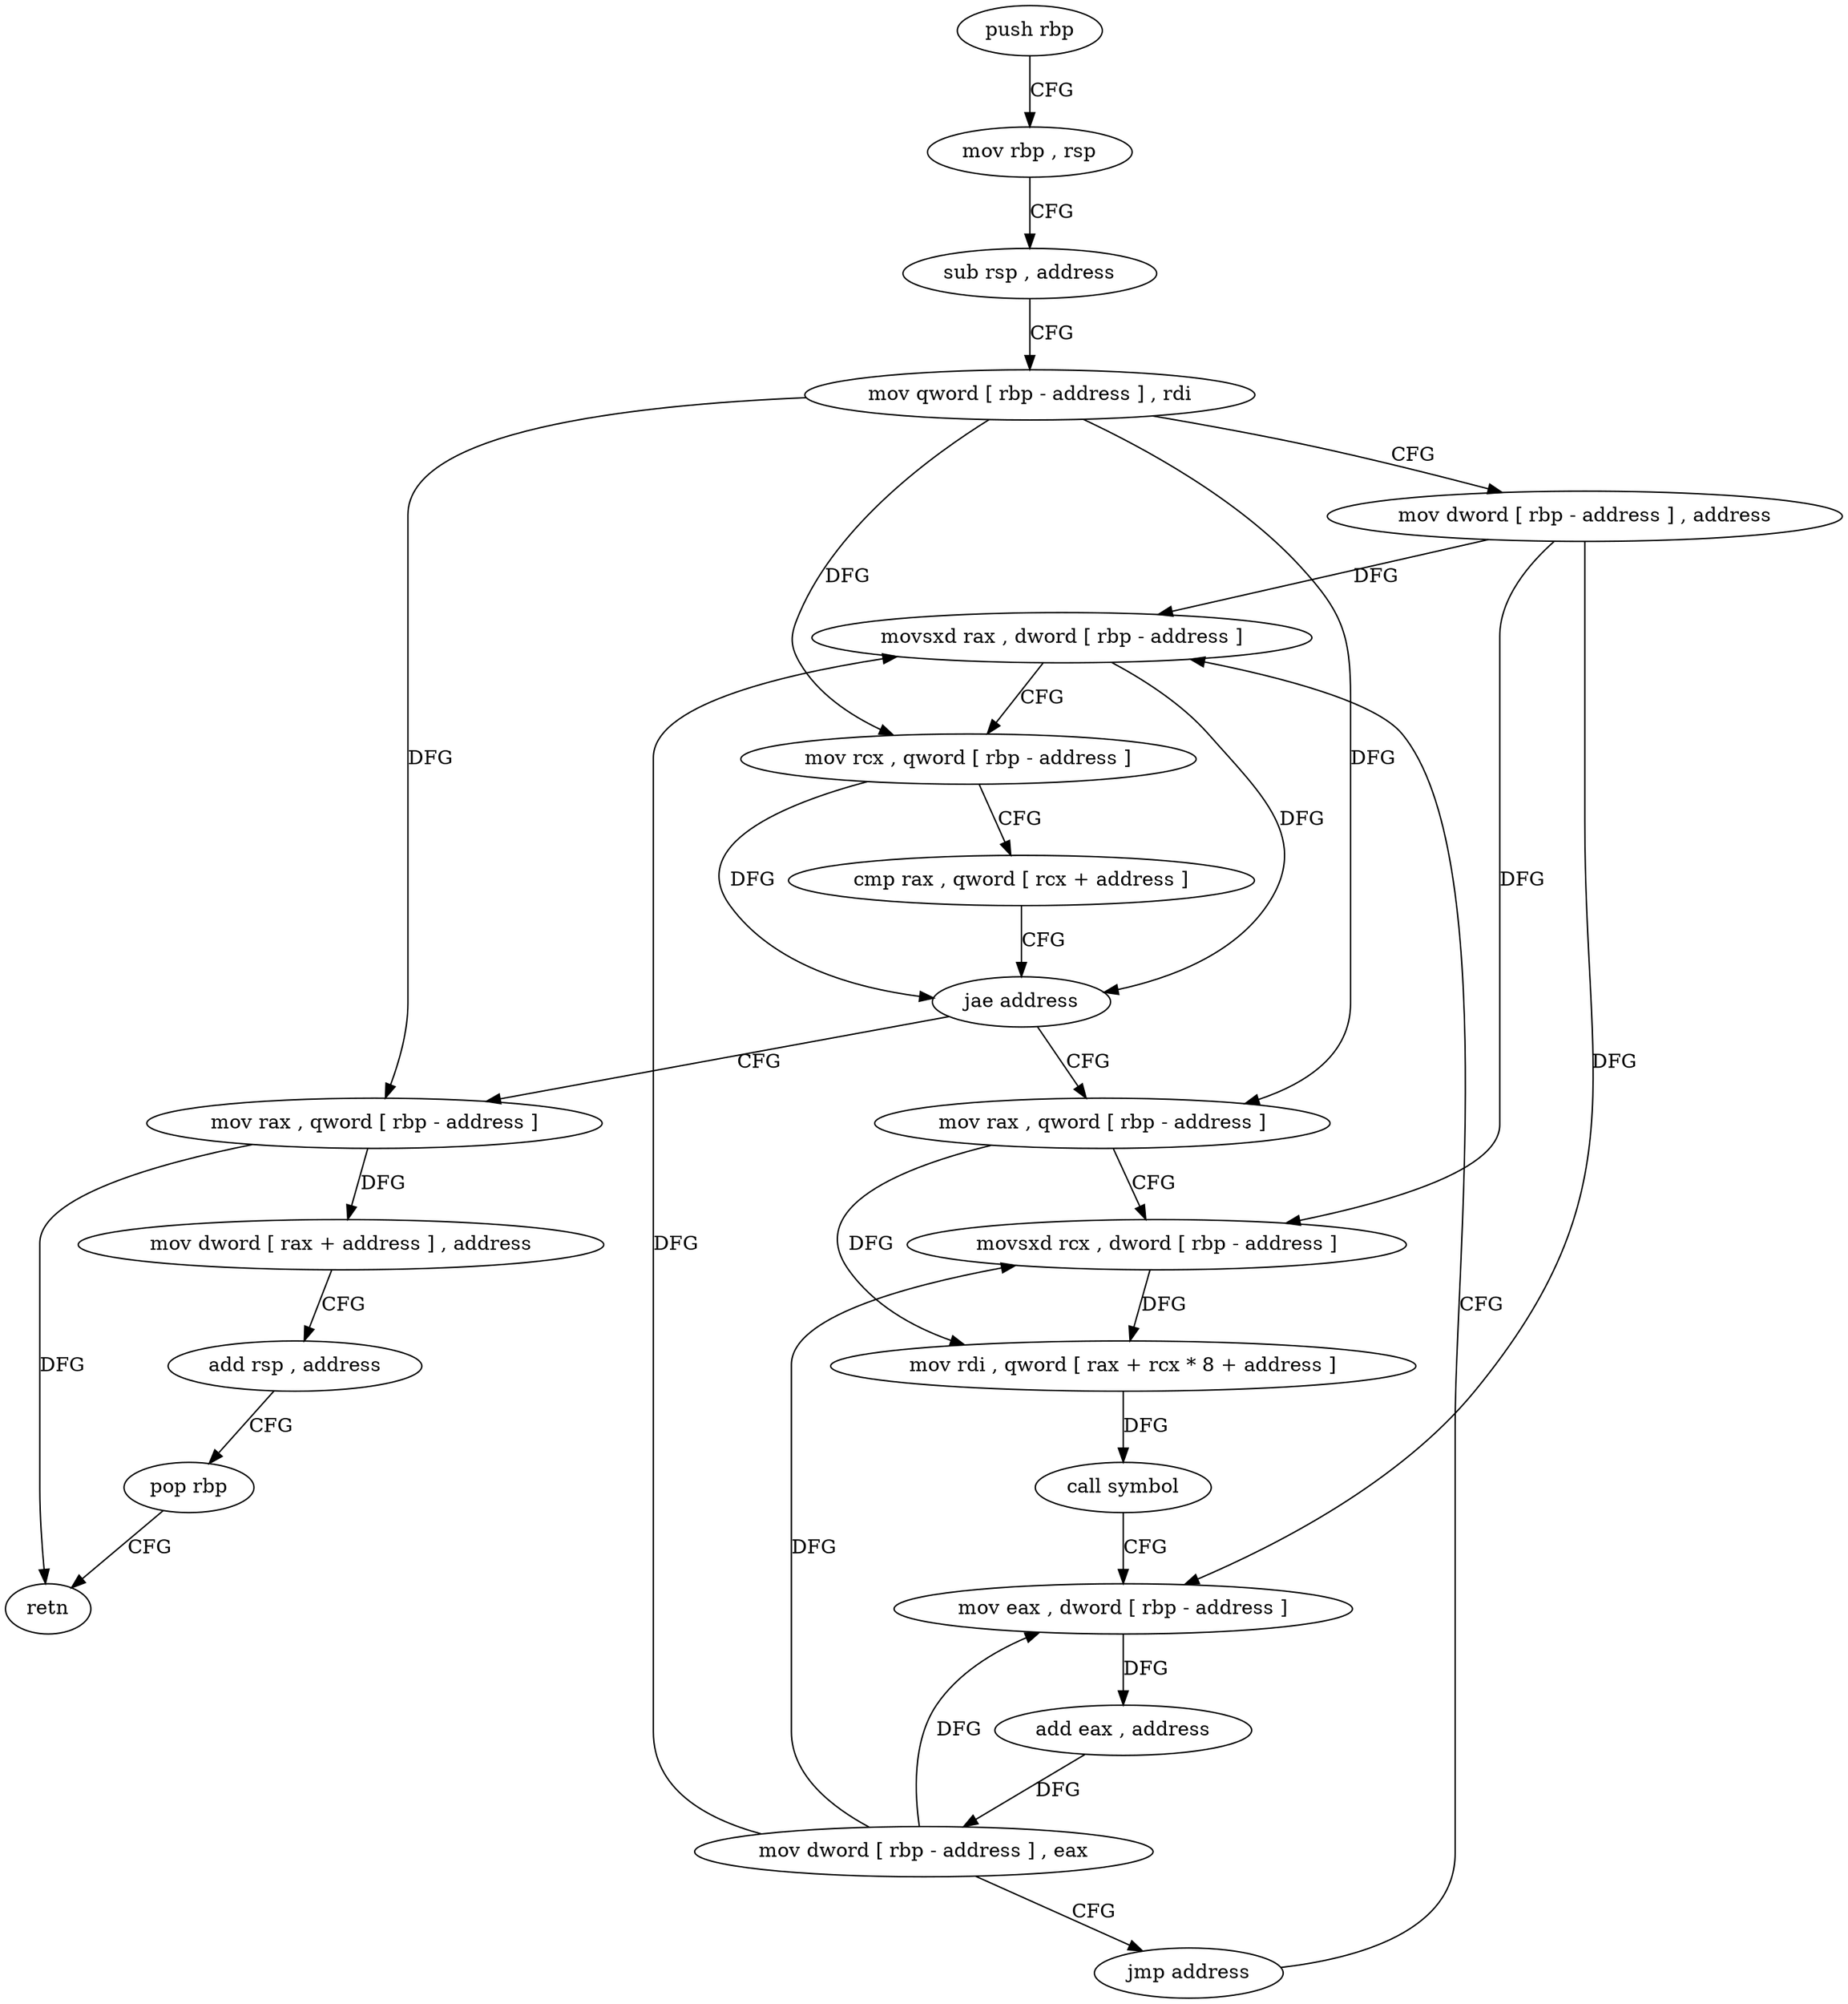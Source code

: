 digraph "func" {
"139248" [label = "push rbp" ]
"139249" [label = "mov rbp , rsp" ]
"139252" [label = "sub rsp , address" ]
"139256" [label = "mov qword [ rbp - address ] , rdi" ]
"139260" [label = "mov dword [ rbp - address ] , address" ]
"139267" [label = "movsxd rax , dword [ rbp - address ]" ]
"139317" [label = "mov rax , qword [ rbp - address ]" ]
"139321" [label = "mov dword [ rax + address ] , address" ]
"139328" [label = "add rsp , address" ]
"139332" [label = "pop rbp" ]
"139333" [label = "retn" ]
"139285" [label = "mov rax , qword [ rbp - address ]" ]
"139289" [label = "movsxd rcx , dword [ rbp - address ]" ]
"139293" [label = "mov rdi , qword [ rax + rcx * 8 + address ]" ]
"139298" [label = "call symbol" ]
"139303" [label = "mov eax , dword [ rbp - address ]" ]
"139306" [label = "add eax , address" ]
"139309" [label = "mov dword [ rbp - address ] , eax" ]
"139312" [label = "jmp address" ]
"139271" [label = "mov rcx , qword [ rbp - address ]" ]
"139275" [label = "cmp rax , qword [ rcx + address ]" ]
"139279" [label = "jae address" ]
"139248" -> "139249" [ label = "CFG" ]
"139249" -> "139252" [ label = "CFG" ]
"139252" -> "139256" [ label = "CFG" ]
"139256" -> "139260" [ label = "CFG" ]
"139256" -> "139271" [ label = "DFG" ]
"139256" -> "139317" [ label = "DFG" ]
"139256" -> "139285" [ label = "DFG" ]
"139260" -> "139267" [ label = "DFG" ]
"139260" -> "139289" [ label = "DFG" ]
"139260" -> "139303" [ label = "DFG" ]
"139267" -> "139271" [ label = "CFG" ]
"139267" -> "139279" [ label = "DFG" ]
"139317" -> "139321" [ label = "DFG" ]
"139317" -> "139333" [ label = "DFG" ]
"139321" -> "139328" [ label = "CFG" ]
"139328" -> "139332" [ label = "CFG" ]
"139332" -> "139333" [ label = "CFG" ]
"139285" -> "139289" [ label = "CFG" ]
"139285" -> "139293" [ label = "DFG" ]
"139289" -> "139293" [ label = "DFG" ]
"139293" -> "139298" [ label = "DFG" ]
"139298" -> "139303" [ label = "CFG" ]
"139303" -> "139306" [ label = "DFG" ]
"139306" -> "139309" [ label = "DFG" ]
"139309" -> "139312" [ label = "CFG" ]
"139309" -> "139267" [ label = "DFG" ]
"139309" -> "139289" [ label = "DFG" ]
"139309" -> "139303" [ label = "DFG" ]
"139312" -> "139267" [ label = "CFG" ]
"139271" -> "139275" [ label = "CFG" ]
"139271" -> "139279" [ label = "DFG" ]
"139275" -> "139279" [ label = "CFG" ]
"139279" -> "139317" [ label = "CFG" ]
"139279" -> "139285" [ label = "CFG" ]
}
